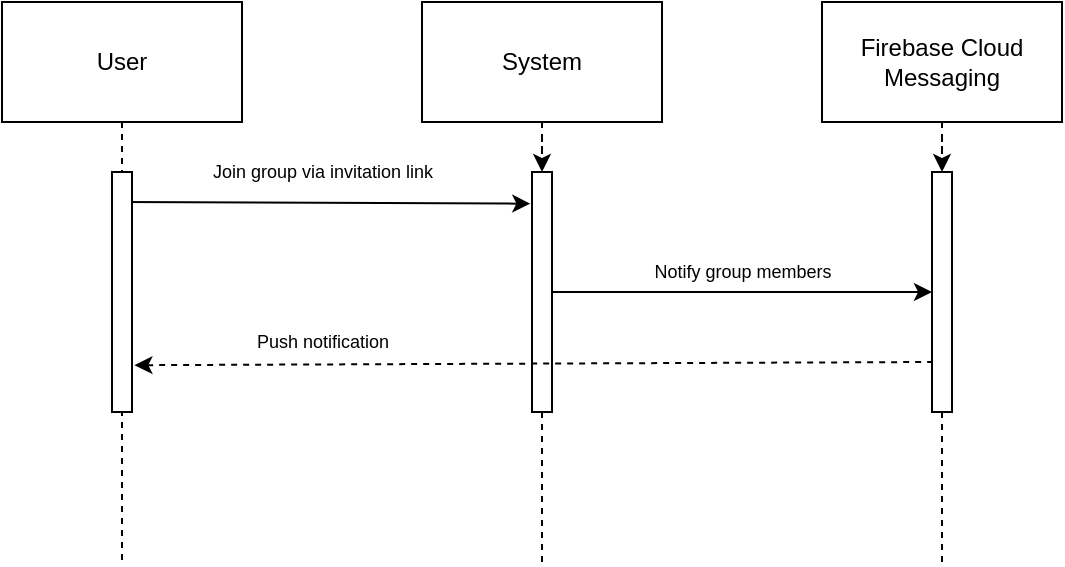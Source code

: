 <mxfile version="25.0.1">
  <diagram name="Page-1" id="4__OLiNwojo_4SC3zT7C">
    <mxGraphModel dx="1430" dy="786" grid="1" gridSize="10" guides="1" tooltips="1" connect="1" arrows="1" fold="1" page="1" pageScale="1" pageWidth="850" pageHeight="1100" math="0" shadow="0">
      <root>
        <mxCell id="0" />
        <mxCell id="1" parent="0" />
        <mxCell id="FxCsZlYMo3UDrUaQfflS-4" style="edgeStyle=orthogonalEdgeStyle;rounded=0;orthogonalLoop=1;jettySize=auto;html=1;dashed=1;verticalAlign=middle;endArrow=none;endFill=0;" edge="1" parent="1" source="FxCsZlYMo3UDrUaQfflS-1">
          <mxGeometry relative="1" as="geometry">
            <mxPoint x="130" y="380" as="targetPoint" />
          </mxGeometry>
        </mxCell>
        <mxCell id="FxCsZlYMo3UDrUaQfflS-1" value="User" style="rounded=0;whiteSpace=wrap;html=1;" vertex="1" parent="1">
          <mxGeometry x="70" y="100" width="120" height="60" as="geometry" />
        </mxCell>
        <mxCell id="FxCsZlYMo3UDrUaQfflS-5" style="edgeStyle=orthogonalEdgeStyle;rounded=0;orthogonalLoop=1;jettySize=auto;html=1;dashed=1;endArrow=none;endFill=0;" edge="1" parent="1" source="FxCsZlYMo3UDrUaQfflS-15">
          <mxGeometry relative="1" as="geometry">
            <mxPoint x="340" y="380" as="targetPoint" />
          </mxGeometry>
        </mxCell>
        <mxCell id="FxCsZlYMo3UDrUaQfflS-2" value="System" style="rounded=0;whiteSpace=wrap;html=1;" vertex="1" parent="1">
          <mxGeometry x="280" y="100" width="120" height="60" as="geometry" />
        </mxCell>
        <mxCell id="FxCsZlYMo3UDrUaQfflS-6" style="edgeStyle=orthogonalEdgeStyle;rounded=0;orthogonalLoop=1;jettySize=auto;html=1;dashed=1;endArrow=none;endFill=0;" edge="1" parent="1" source="FxCsZlYMo3UDrUaQfflS-17">
          <mxGeometry relative="1" as="geometry">
            <mxPoint x="540" y="380" as="targetPoint" />
          </mxGeometry>
        </mxCell>
        <mxCell id="FxCsZlYMo3UDrUaQfflS-3" value="Firebase Cloud Messaging" style="rounded=0;whiteSpace=wrap;html=1;" vertex="1" parent="1">
          <mxGeometry x="480" y="100" width="120" height="60" as="geometry" />
        </mxCell>
        <mxCell id="FxCsZlYMo3UDrUaQfflS-7" value="" style="endArrow=classic;html=1;rounded=0;entryX=0.868;entryY=-0.086;entryDx=0;entryDy=0;entryPerimeter=0;" edge="1" parent="1" target="FxCsZlYMo3UDrUaQfflS-15">
          <mxGeometry width="50" height="50" relative="1" as="geometry">
            <mxPoint x="130" y="200" as="sourcePoint" />
            <mxPoint x="340" y="200" as="targetPoint" />
          </mxGeometry>
        </mxCell>
        <mxCell id="FxCsZlYMo3UDrUaQfflS-9" value="&lt;font&gt;Join group via invitation link&lt;/font&gt;" style="text;html=1;align=center;verticalAlign=middle;resizable=0;points=[];autosize=1;strokeColor=none;fillColor=none;fontSize=9;" vertex="1" parent="1">
          <mxGeometry x="165" y="175" width="130" height="20" as="geometry" />
        </mxCell>
        <mxCell id="FxCsZlYMo3UDrUaQfflS-10" value="" style="rounded=0;whiteSpace=wrap;html=1;rotation=-90;" vertex="1" parent="1">
          <mxGeometry x="70" y="240" width="120" height="10" as="geometry" />
        </mxCell>
        <mxCell id="FxCsZlYMo3UDrUaQfflS-16" value="" style="edgeStyle=orthogonalEdgeStyle;rounded=0;orthogonalLoop=1;jettySize=auto;html=1;dashed=1;" edge="1" parent="1" source="FxCsZlYMo3UDrUaQfflS-2" target="FxCsZlYMo3UDrUaQfflS-15">
          <mxGeometry relative="1" as="geometry">
            <mxPoint x="340" y="380" as="targetPoint" />
            <mxPoint x="340" y="160" as="sourcePoint" />
          </mxGeometry>
        </mxCell>
        <mxCell id="FxCsZlYMo3UDrUaQfflS-18" value="" style="edgeStyle=orthogonalEdgeStyle;rounded=0;orthogonalLoop=1;jettySize=auto;html=1;dashed=1;" edge="1" parent="1" source="FxCsZlYMo3UDrUaQfflS-3" target="FxCsZlYMo3UDrUaQfflS-17">
          <mxGeometry relative="1" as="geometry">
            <mxPoint x="540" y="380" as="targetPoint" />
            <mxPoint x="540" y="160" as="sourcePoint" />
          </mxGeometry>
        </mxCell>
        <mxCell id="FxCsZlYMo3UDrUaQfflS-17" value="" style="rounded=0;whiteSpace=wrap;html=1;rotation=-90;" vertex="1" parent="1">
          <mxGeometry x="480" y="240" width="120" height="10" as="geometry" />
        </mxCell>
        <mxCell id="FxCsZlYMo3UDrUaQfflS-15" value="" style="rounded=0;whiteSpace=wrap;html=1;rotation=-90;" vertex="1" parent="1">
          <mxGeometry x="280" y="240" width="120" height="10" as="geometry" />
        </mxCell>
        <mxCell id="FxCsZlYMo3UDrUaQfflS-23" value="" style="endArrow=none;dashed=1;html=1;rounded=0;startArrow=classic;startFill=1;exitX=0.195;exitY=1.121;exitDx=0;exitDy=0;exitPerimeter=0;" edge="1" parent="1" source="FxCsZlYMo3UDrUaQfflS-10">
          <mxGeometry width="50" height="50" relative="1" as="geometry">
            <mxPoint x="140" y="280" as="sourcePoint" />
            <mxPoint x="535" y="280" as="targetPoint" />
          </mxGeometry>
        </mxCell>
        <mxCell id="FxCsZlYMo3UDrUaQfflS-19" value="" style="endArrow=classic;html=1;rounded=0;entryX=0.5;entryY=0;entryDx=0;entryDy=0;exitX=0.5;exitY=1;exitDx=0;exitDy=0;" edge="1" parent="1" source="FxCsZlYMo3UDrUaQfflS-15" target="FxCsZlYMo3UDrUaQfflS-17">
          <mxGeometry width="50" height="50" relative="1" as="geometry">
            <mxPoint x="90" y="320" as="sourcePoint" />
            <mxPoint x="140" y="270" as="targetPoint" />
          </mxGeometry>
        </mxCell>
        <mxCell id="FxCsZlYMo3UDrUaQfflS-21" value="Notify group members" style="text;html=1;align=center;verticalAlign=middle;resizable=0;points=[];autosize=1;strokeColor=none;fillColor=none;fontSize=9;" vertex="1" parent="1">
          <mxGeometry x="385" y="225" width="110" height="20" as="geometry" />
        </mxCell>
        <mxCell id="FxCsZlYMo3UDrUaQfflS-24" value="&lt;font&gt;Push notification&lt;/font&gt;" style="text;html=1;align=center;verticalAlign=middle;resizable=0;points=[];autosize=1;strokeColor=none;fillColor=none;fontSize=9;" vertex="1" parent="1">
          <mxGeometry x="185" y="260" width="90" height="20" as="geometry" />
        </mxCell>
      </root>
    </mxGraphModel>
  </diagram>
</mxfile>
